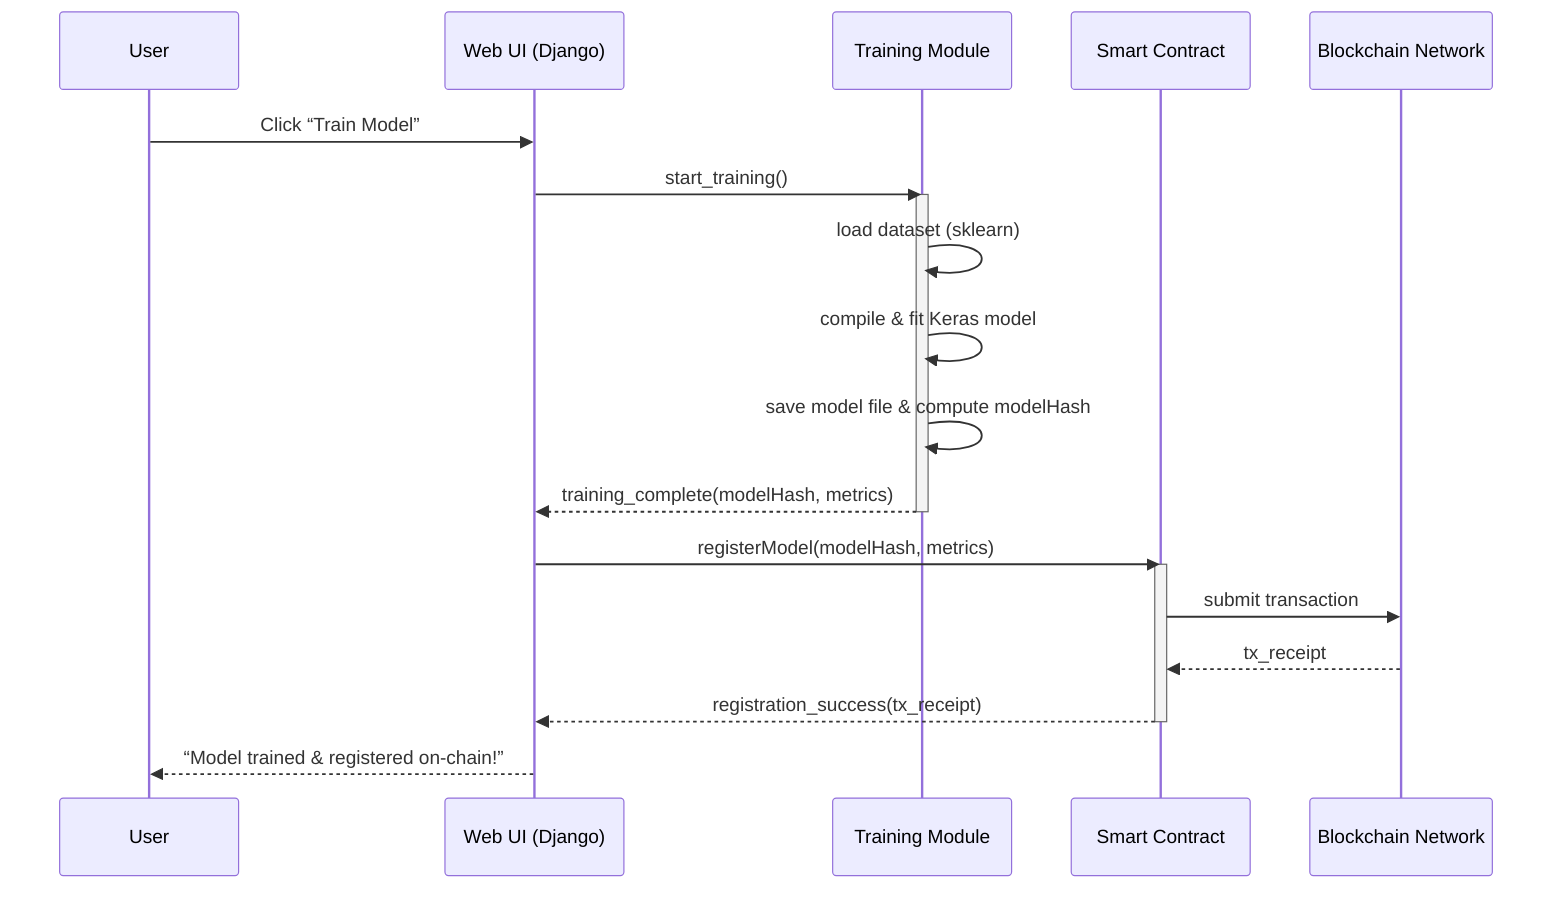 sequenceDiagram
    participant User
    participant WebUI      as Web UI (Django)
    participant TrainSvc   as Training Module
    participant SmartCtr   as Smart Contract
    participant Blockchain as Blockchain Network

    User->>WebUI: Click “Train Model”
    WebUI->>TrainSvc: start_training()
    activate TrainSvc
    TrainSvc->>TrainSvc: load dataset (sklearn)
    TrainSvc->>TrainSvc: compile & fit Keras model
    TrainSvc->>TrainSvc: save model file & compute modelHash
    TrainSvc-->>WebUI: training_complete(modelHash, metrics)
    deactivate TrainSvc

    WebUI->>SmartCtr: registerModel(modelHash, metrics)
    activate SmartCtr
    SmartCtr->>Blockchain: submit transaction
    Blockchain-->>SmartCtr: tx_receipt
    SmartCtr-->>WebUI: registration_success(tx_receipt)
    deactivate SmartCtr

    WebUI-->>User: “Model trained & registered on‐chain!”